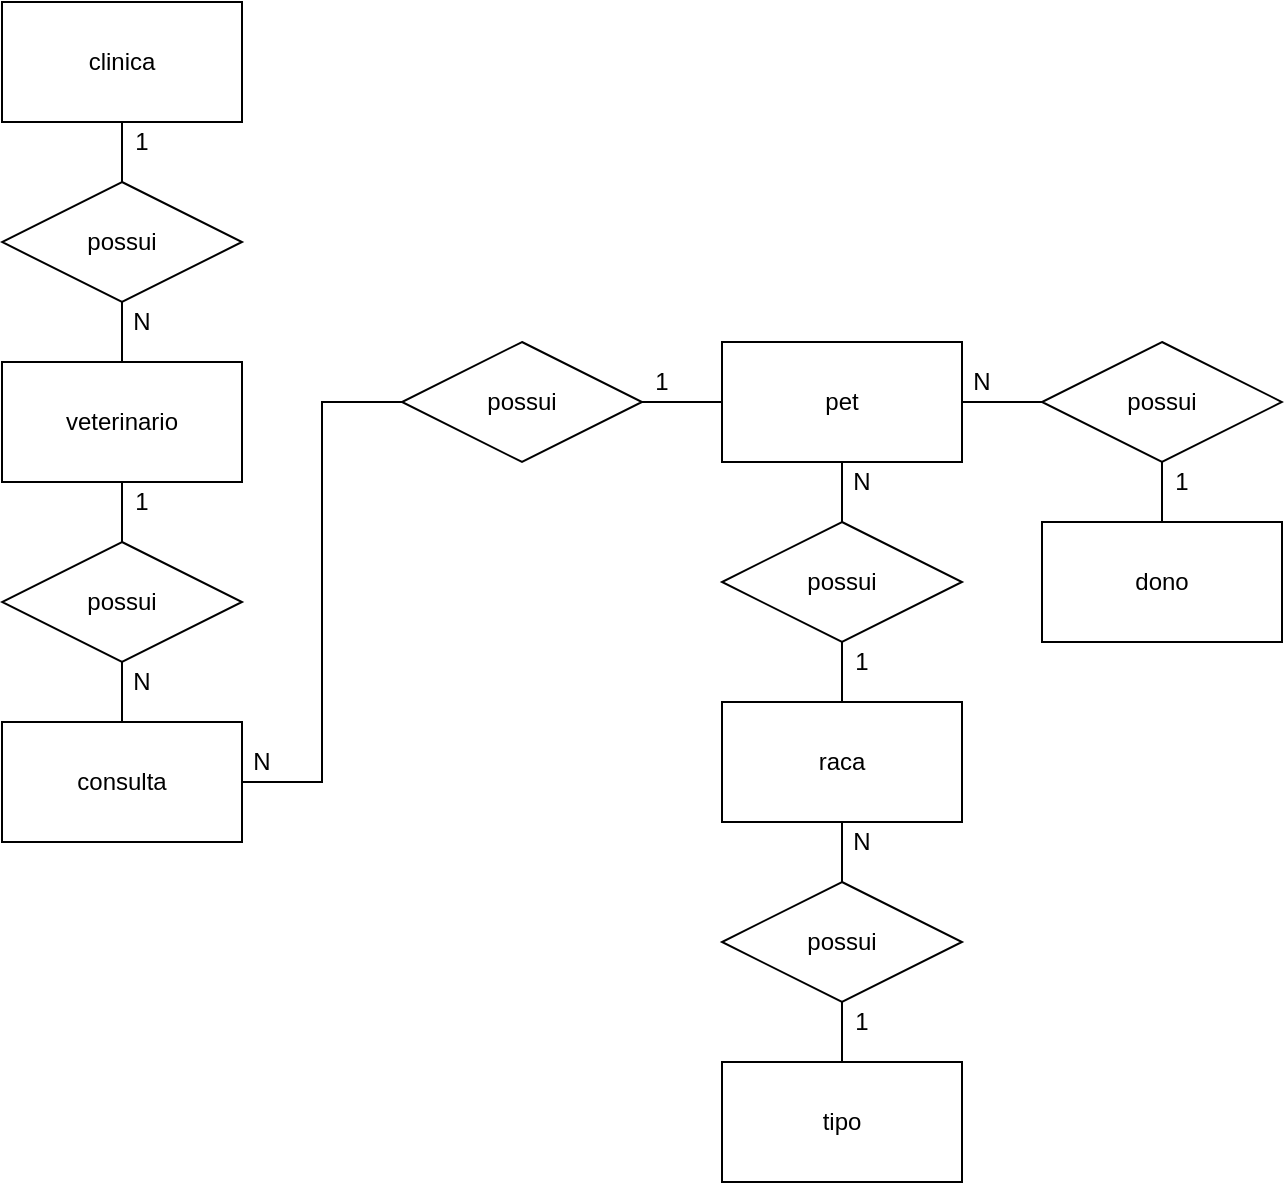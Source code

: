<mxfile version="14.9.4" type="device"><diagram id="rWB1t94pYMGRY82p2kRJ" name="Page-1"><mxGraphModel dx="1422" dy="794" grid="1" gridSize="10" guides="1" tooltips="1" connect="1" arrows="1" fold="1" page="1" pageScale="1" pageWidth="827" pageHeight="1169" math="0" shadow="0"><root><mxCell id="0"/><mxCell id="1" parent="0"/><mxCell id="Srr7RKxVdK26euyQ5gqD-22" style="edgeStyle=orthogonalEdgeStyle;rounded=0;orthogonalLoop=1;jettySize=auto;html=1;entryX=0;entryY=0.5;entryDx=0;entryDy=0;endArrow=none;endFill=0;" edge="1" parent="1" source="Srr7RKxVdK26euyQ5gqD-2" target="Srr7RKxVdK26euyQ5gqD-11"><mxGeometry relative="1" as="geometry"/></mxCell><mxCell id="Srr7RKxVdK26euyQ5gqD-2" value="consulta" style="rounded=0;whiteSpace=wrap;html=1;" vertex="1" parent="1"><mxGeometry x="94" y="500" width="120" height="60" as="geometry"/></mxCell><mxCell id="Srr7RKxVdK26euyQ5gqD-23" value="" style="edgeStyle=orthogonalEdgeStyle;rounded=0;orthogonalLoop=1;jettySize=auto;html=1;endArrow=none;endFill=0;" edge="1" parent="1" source="Srr7RKxVdK26euyQ5gqD-3" target="Srr7RKxVdK26euyQ5gqD-16"><mxGeometry relative="1" as="geometry"/></mxCell><mxCell id="Srr7RKxVdK26euyQ5gqD-3" value="pet" style="rounded=0;whiteSpace=wrap;html=1;" vertex="1" parent="1"><mxGeometry x="454" y="310" width="120" height="60" as="geometry"/></mxCell><mxCell id="Srr7RKxVdK26euyQ5gqD-25" value="" style="edgeStyle=orthogonalEdgeStyle;rounded=0;orthogonalLoop=1;jettySize=auto;html=1;endArrow=none;endFill=0;" edge="1" parent="1" source="Srr7RKxVdK26euyQ5gqD-4" target="Srr7RKxVdK26euyQ5gqD-15"><mxGeometry relative="1" as="geometry"/></mxCell><mxCell id="Srr7RKxVdK26euyQ5gqD-4" value="raca" style="rounded=0;whiteSpace=wrap;html=1;" vertex="1" parent="1"><mxGeometry x="454" y="490" width="120" height="60" as="geometry"/></mxCell><mxCell id="Srr7RKxVdK26euyQ5gqD-5" value="dono" style="rounded=0;whiteSpace=wrap;html=1;" vertex="1" parent="1"><mxGeometry x="614" y="400" width="120" height="60" as="geometry"/></mxCell><mxCell id="Srr7RKxVdK26euyQ5gqD-19" value="" style="edgeStyle=orthogonalEdgeStyle;rounded=0;orthogonalLoop=1;jettySize=auto;html=1;endArrow=none;endFill=0;" edge="1" parent="1" source="Srr7RKxVdK26euyQ5gqD-6" target="Srr7RKxVdK26euyQ5gqD-12"><mxGeometry relative="1" as="geometry"/></mxCell><mxCell id="Srr7RKxVdK26euyQ5gqD-6" value="veterinario" style="rounded=0;whiteSpace=wrap;html=1;" vertex="1" parent="1"><mxGeometry x="94" y="320" width="120" height="60" as="geometry"/></mxCell><mxCell id="Srr7RKxVdK26euyQ5gqD-7" value="tipo" style="rounded=0;whiteSpace=wrap;html=1;" vertex="1" parent="1"><mxGeometry x="454" y="670" width="120" height="60" as="geometry"/></mxCell><mxCell id="Srr7RKxVdK26euyQ5gqD-17" value="" style="edgeStyle=orthogonalEdgeStyle;rounded=0;orthogonalLoop=1;jettySize=auto;html=1;endArrow=none;endFill=0;" edge="1" parent="1" source="Srr7RKxVdK26euyQ5gqD-9" target="Srr7RKxVdK26euyQ5gqD-10"><mxGeometry relative="1" as="geometry"/></mxCell><mxCell id="Srr7RKxVdK26euyQ5gqD-9" value="clinica" style="rounded=0;whiteSpace=wrap;html=1;" vertex="1" parent="1"><mxGeometry x="94" y="140" width="120" height="60" as="geometry"/></mxCell><mxCell id="Srr7RKxVdK26euyQ5gqD-18" value="" style="edgeStyle=orthogonalEdgeStyle;rounded=0;orthogonalLoop=1;jettySize=auto;html=1;endArrow=none;endFill=0;" edge="1" parent="1" source="Srr7RKxVdK26euyQ5gqD-10" target="Srr7RKxVdK26euyQ5gqD-6"><mxGeometry relative="1" as="geometry"/></mxCell><mxCell id="Srr7RKxVdK26euyQ5gqD-10" value="possui" style="shape=rhombus;perimeter=rhombusPerimeter;whiteSpace=wrap;html=1;align=center;" vertex="1" parent="1"><mxGeometry x="94" y="230" width="120" height="60" as="geometry"/></mxCell><mxCell id="Srr7RKxVdK26euyQ5gqD-21" value="" style="edgeStyle=orthogonalEdgeStyle;rounded=0;orthogonalLoop=1;jettySize=auto;html=1;endArrow=none;endFill=0;" edge="1" parent="1" source="Srr7RKxVdK26euyQ5gqD-11" target="Srr7RKxVdK26euyQ5gqD-3"><mxGeometry relative="1" as="geometry"/></mxCell><mxCell id="Srr7RKxVdK26euyQ5gqD-11" value="possui" style="shape=rhombus;perimeter=rhombusPerimeter;whiteSpace=wrap;html=1;align=center;" vertex="1" parent="1"><mxGeometry x="294" y="310" width="120" height="60" as="geometry"/></mxCell><mxCell id="Srr7RKxVdK26euyQ5gqD-20" value="" style="edgeStyle=orthogonalEdgeStyle;rounded=0;orthogonalLoop=1;jettySize=auto;html=1;endArrow=none;endFill=0;" edge="1" parent="1" source="Srr7RKxVdK26euyQ5gqD-12" target="Srr7RKxVdK26euyQ5gqD-2"><mxGeometry relative="1" as="geometry"/></mxCell><mxCell id="Srr7RKxVdK26euyQ5gqD-12" value="possui" style="shape=rhombus;perimeter=rhombusPerimeter;whiteSpace=wrap;html=1;align=center;" vertex="1" parent="1"><mxGeometry x="94" y="410" width="120" height="60" as="geometry"/></mxCell><mxCell id="Srr7RKxVdK26euyQ5gqD-27" value="" style="edgeStyle=orthogonalEdgeStyle;rounded=0;orthogonalLoop=1;jettySize=auto;html=1;endArrow=none;endFill=0;" edge="1" parent="1" source="Srr7RKxVdK26euyQ5gqD-14" target="Srr7RKxVdK26euyQ5gqD-3"><mxGeometry relative="1" as="geometry"/></mxCell><mxCell id="Srr7RKxVdK26euyQ5gqD-29" value="" style="edgeStyle=orthogonalEdgeStyle;rounded=0;orthogonalLoop=1;jettySize=auto;html=1;endArrow=none;endFill=0;" edge="1" parent="1" source="Srr7RKxVdK26euyQ5gqD-14" target="Srr7RKxVdK26euyQ5gqD-5"><mxGeometry relative="1" as="geometry"/></mxCell><mxCell id="Srr7RKxVdK26euyQ5gqD-14" value="possui" style="shape=rhombus;perimeter=rhombusPerimeter;whiteSpace=wrap;html=1;align=center;" vertex="1" parent="1"><mxGeometry x="614" y="310" width="120" height="60" as="geometry"/></mxCell><mxCell id="Srr7RKxVdK26euyQ5gqD-26" value="" style="edgeStyle=orthogonalEdgeStyle;rounded=0;orthogonalLoop=1;jettySize=auto;html=1;endArrow=none;endFill=0;" edge="1" parent="1" source="Srr7RKxVdK26euyQ5gqD-15" target="Srr7RKxVdK26euyQ5gqD-7"><mxGeometry relative="1" as="geometry"/></mxCell><mxCell id="Srr7RKxVdK26euyQ5gqD-15" value="possui" style="shape=rhombus;perimeter=rhombusPerimeter;whiteSpace=wrap;html=1;align=center;" vertex="1" parent="1"><mxGeometry x="454" y="580" width="120" height="60" as="geometry"/></mxCell><mxCell id="Srr7RKxVdK26euyQ5gqD-24" value="" style="edgeStyle=orthogonalEdgeStyle;rounded=0;orthogonalLoop=1;jettySize=auto;html=1;endArrow=none;endFill=0;" edge="1" parent="1" source="Srr7RKxVdK26euyQ5gqD-16" target="Srr7RKxVdK26euyQ5gqD-4"><mxGeometry relative="1" as="geometry"/></mxCell><mxCell id="Srr7RKxVdK26euyQ5gqD-16" value="possui" style="shape=rhombus;perimeter=rhombusPerimeter;whiteSpace=wrap;html=1;align=center;" vertex="1" parent="1"><mxGeometry x="454" y="400" width="120" height="60" as="geometry"/></mxCell><mxCell id="Srr7RKxVdK26euyQ5gqD-30" value="1" style="text;html=1;strokeColor=none;fillColor=none;align=center;verticalAlign=middle;whiteSpace=wrap;rounded=0;" vertex="1" parent="1"><mxGeometry x="144" y="200" width="40" height="20" as="geometry"/></mxCell><mxCell id="Srr7RKxVdK26euyQ5gqD-31" value="N" style="text;html=1;strokeColor=none;fillColor=none;align=center;verticalAlign=middle;whiteSpace=wrap;rounded=0;" vertex="1" parent="1"><mxGeometry x="144" y="470" width="40" height="20" as="geometry"/></mxCell><mxCell id="Srr7RKxVdK26euyQ5gqD-32" value="1" style="text;html=1;strokeColor=none;fillColor=none;align=center;verticalAlign=middle;whiteSpace=wrap;rounded=0;" vertex="1" parent="1"><mxGeometry x="144" y="380" width="40" height="20" as="geometry"/></mxCell><mxCell id="Srr7RKxVdK26euyQ5gqD-33" value="1" style="text;html=1;strokeColor=none;fillColor=none;align=center;verticalAlign=middle;whiteSpace=wrap;rounded=0;" vertex="1" parent="1"><mxGeometry x="404" y="320" width="40" height="20" as="geometry"/></mxCell><mxCell id="Srr7RKxVdK26euyQ5gqD-34" value="1" style="text;html=1;strokeColor=none;fillColor=none;align=center;verticalAlign=middle;whiteSpace=wrap;rounded=0;" vertex="1" parent="1"><mxGeometry x="664" y="370" width="40" height="20" as="geometry"/></mxCell><mxCell id="Srr7RKxVdK26euyQ5gqD-36" value="N" style="text;html=1;strokeColor=none;fillColor=none;align=center;verticalAlign=middle;whiteSpace=wrap;rounded=0;" vertex="1" parent="1"><mxGeometry x="564" y="320" width="40" height="20" as="geometry"/></mxCell><mxCell id="Srr7RKxVdK26euyQ5gqD-37" value="N" style="text;html=1;strokeColor=none;fillColor=none;align=center;verticalAlign=middle;whiteSpace=wrap;rounded=0;" vertex="1" parent="1"><mxGeometry x="204" y="510" width="40" height="20" as="geometry"/></mxCell><mxCell id="Srr7RKxVdK26euyQ5gqD-41" value="N" style="text;html=1;strokeColor=none;fillColor=none;align=center;verticalAlign=middle;whiteSpace=wrap;rounded=0;" vertex="1" parent="1"><mxGeometry x="144" y="290" width="40" height="20" as="geometry"/></mxCell><mxCell id="Srr7RKxVdK26euyQ5gqD-45" value="N" style="text;html=1;strokeColor=none;fillColor=none;align=center;verticalAlign=middle;whiteSpace=wrap;rounded=0;" vertex="1" parent="1"><mxGeometry x="504" y="370" width="40" height="20" as="geometry"/></mxCell><mxCell id="Srr7RKxVdK26euyQ5gqD-46" value="1" style="text;html=1;strokeColor=none;fillColor=none;align=center;verticalAlign=middle;whiteSpace=wrap;rounded=0;" vertex="1" parent="1"><mxGeometry x="504" y="460" width="40" height="20" as="geometry"/></mxCell><mxCell id="Srr7RKxVdK26euyQ5gqD-47" value="N" style="text;html=1;strokeColor=none;fillColor=none;align=center;verticalAlign=middle;whiteSpace=wrap;rounded=0;" vertex="1" parent="1"><mxGeometry x="504" y="550" width="40" height="20" as="geometry"/></mxCell><mxCell id="Srr7RKxVdK26euyQ5gqD-48" value="1" style="text;html=1;strokeColor=none;fillColor=none;align=center;verticalAlign=middle;whiteSpace=wrap;rounded=0;" vertex="1" parent="1"><mxGeometry x="504" y="640" width="40" height="20" as="geometry"/></mxCell></root></mxGraphModel></diagram></mxfile>